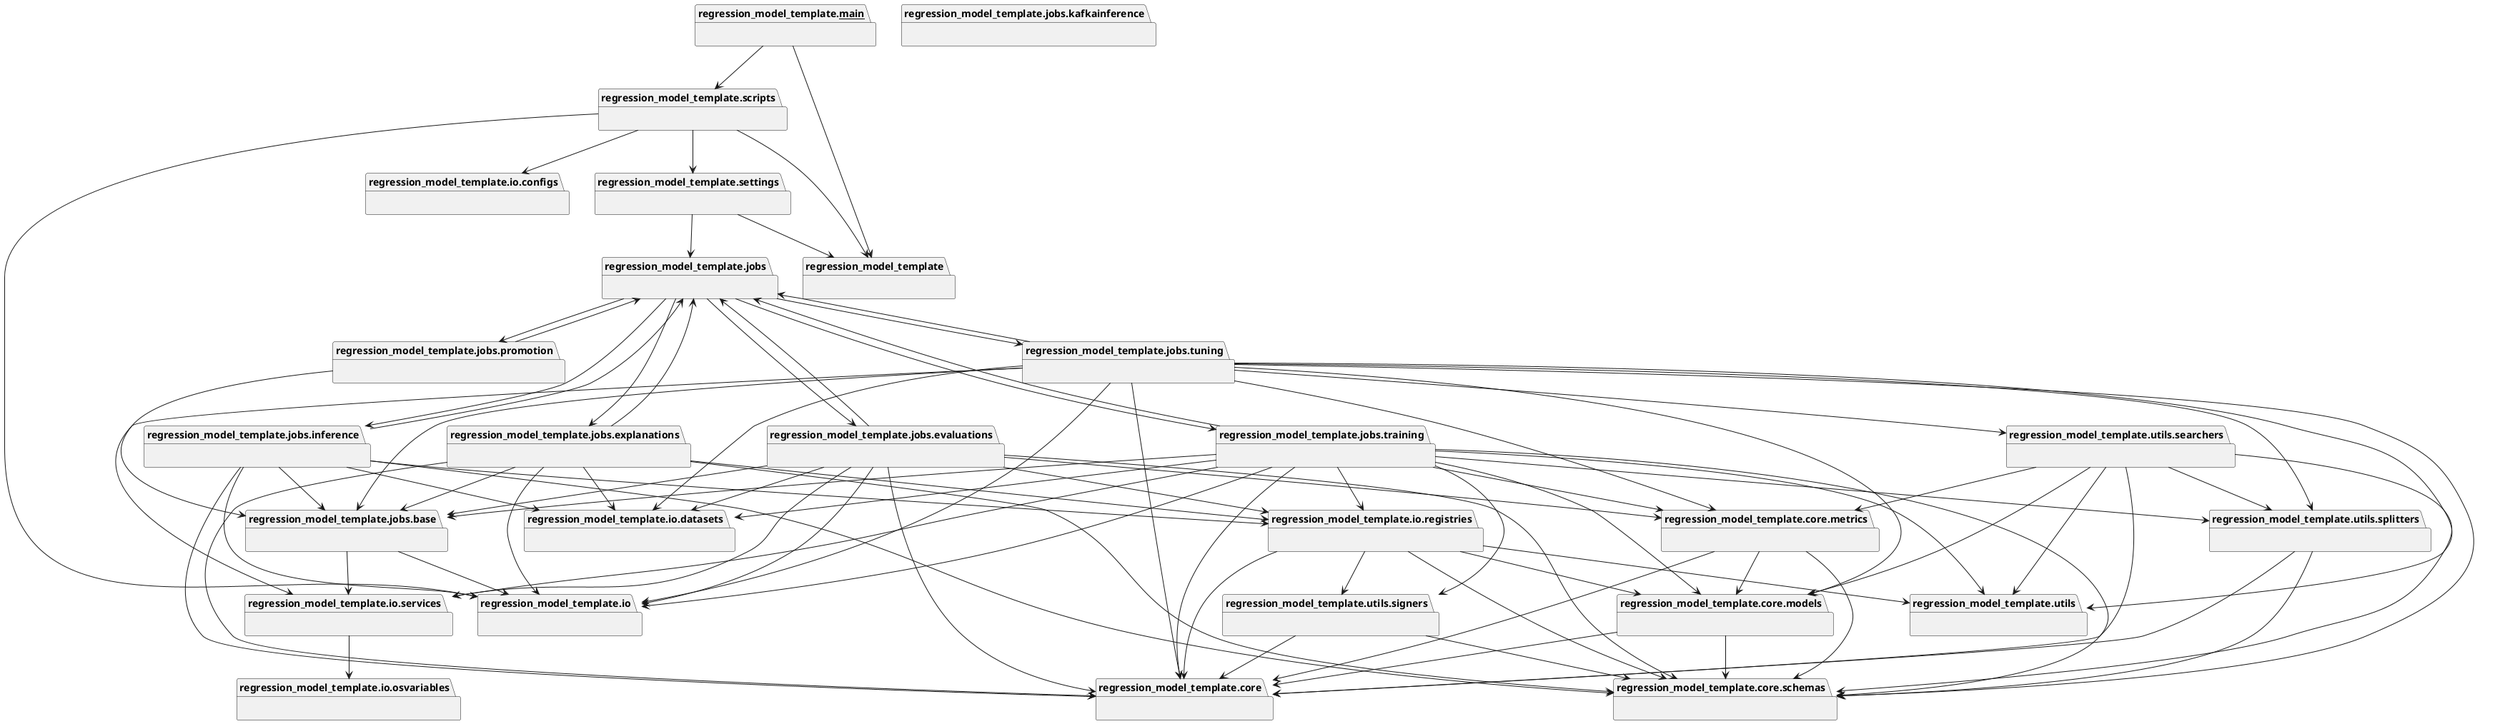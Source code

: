 @startuml packages_model_name
set namespaceSeparator none
package "regression_model_template" as regression_model_template {
}
package "regression_model_template.__main__" as regression_model_template.__main__ {
}
package "regression_model_template.core" as regression_model_template.core {
}
package "regression_model_template.core.metrics" as regression_model_template.core.metrics {
}
package "regression_model_template.core.models" as regression_model_template.core.models {
}
package "regression_model_template.core.schemas" as regression_model_template.core.schemas {
}
package "regression_model_template.io" as regression_model_template.io {
}
package "regression_model_template.io.configs" as regression_model_template.io.configs {
}
package "regression_model_template.io.datasets" as regression_model_template.io.datasets {
}
package "regression_model_template.io.osvariables" as regression_model_template.io.osvariables {
}
package "regression_model_template.io.registries" as regression_model_template.io.registries {
}
package "regression_model_template.io.services" as regression_model_template.io.services {
}
package "regression_model_template.jobs" as regression_model_template.jobs {
}
package "regression_model_template.jobs.base" as regression_model_template.jobs.base {
}
package "regression_model_template.jobs.evaluations" as regression_model_template.jobs.evaluations {
}
package "regression_model_template.jobs.explanations" as regression_model_template.jobs.explanations {
}
package "regression_model_template.jobs.inference" as regression_model_template.jobs.inference {
}
package "regression_model_template.jobs.kafkainference" as regression_model_template.jobs.kafkainference {
}
package "regression_model_template.jobs.promotion" as regression_model_template.jobs.promotion {
}
package "regression_model_template.jobs.training" as regression_model_template.jobs.training {
}
package "regression_model_template.jobs.tuning" as regression_model_template.jobs.tuning {
}
package "regression_model_template.scripts" as regression_model_template.scripts {
}
package "regression_model_template.settings" as regression_model_template.settings {
}
package "regression_model_template.utils" as regression_model_template.utils {
}
package "regression_model_template.utils.searchers" as regression_model_template.utils.searchers {
}
package "regression_model_template.utils.signers" as regression_model_template.utils.signers {
}
package "regression_model_template.utils.splitters" as regression_model_template.utils.splitters {
}
regression_model_template.__main__ --> regression_model_template
regression_model_template.__main__ --> regression_model_template.scripts
regression_model_template.core.metrics --> regression_model_template.core
regression_model_template.core.metrics --> regression_model_template.core.models
regression_model_template.core.metrics --> regression_model_template.core.schemas
regression_model_template.core.models --> regression_model_template.core
regression_model_template.core.models --> regression_model_template.core.schemas
regression_model_template.io.registries --> regression_model_template.core
regression_model_template.io.registries --> regression_model_template.core.models
regression_model_template.io.registries --> regression_model_template.core.schemas
regression_model_template.io.registries --> regression_model_template.utils
regression_model_template.io.registries --> regression_model_template.utils.signers
regression_model_template.io.services --> regression_model_template.io.osvariables
regression_model_template.jobs --> regression_model_template.jobs.evaluations
regression_model_template.jobs --> regression_model_template.jobs.explanations
regression_model_template.jobs --> regression_model_template.jobs.inference
regression_model_template.jobs --> regression_model_template.jobs.promotion
regression_model_template.jobs --> regression_model_template.jobs.training
regression_model_template.jobs --> regression_model_template.jobs.tuning
regression_model_template.jobs.base --> regression_model_template.io
regression_model_template.jobs.base --> regression_model_template.io.services
regression_model_template.jobs.evaluations --> regression_model_template.core
regression_model_template.jobs.evaluations --> regression_model_template.core.metrics
regression_model_template.jobs.evaluations --> regression_model_template.core.schemas
regression_model_template.jobs.evaluations --> regression_model_template.io
regression_model_template.jobs.evaluations --> regression_model_template.io.datasets
regression_model_template.jobs.evaluations --> regression_model_template.io.registries
regression_model_template.jobs.evaluations --> regression_model_template.io.services
regression_model_template.jobs.evaluations --> regression_model_template.jobs
regression_model_template.jobs.evaluations --> regression_model_template.jobs.base
regression_model_template.jobs.explanations --> regression_model_template.core
regression_model_template.jobs.explanations --> regression_model_template.core.schemas
regression_model_template.jobs.explanations --> regression_model_template.io
regression_model_template.jobs.explanations --> regression_model_template.io.datasets
regression_model_template.jobs.explanations --> regression_model_template.io.registries
regression_model_template.jobs.explanations --> regression_model_template.jobs
regression_model_template.jobs.explanations --> regression_model_template.jobs.base
regression_model_template.jobs.inference --> regression_model_template.core
regression_model_template.jobs.inference --> regression_model_template.core.schemas
regression_model_template.jobs.inference --> regression_model_template.io
regression_model_template.jobs.inference --> regression_model_template.io.datasets
regression_model_template.jobs.inference --> regression_model_template.io.registries
regression_model_template.jobs.inference --> regression_model_template.jobs
regression_model_template.jobs.inference --> regression_model_template.jobs.base
regression_model_template.jobs.promotion --> regression_model_template.jobs
regression_model_template.jobs.promotion --> regression_model_template.jobs.base
regression_model_template.jobs.training --> regression_model_template.core
regression_model_template.jobs.training --> regression_model_template.core.metrics
regression_model_template.jobs.training --> regression_model_template.core.models
regression_model_template.jobs.training --> regression_model_template.core.schemas
regression_model_template.jobs.training --> regression_model_template.io
regression_model_template.jobs.training --> regression_model_template.io.datasets
regression_model_template.jobs.training --> regression_model_template.io.registries
regression_model_template.jobs.training --> regression_model_template.io.services
regression_model_template.jobs.training --> regression_model_template.jobs
regression_model_template.jobs.training --> regression_model_template.jobs.base
regression_model_template.jobs.training --> regression_model_template.utils
regression_model_template.jobs.training --> regression_model_template.utils.signers
regression_model_template.jobs.training --> regression_model_template.utils.splitters
regression_model_template.jobs.tuning --> regression_model_template.core
regression_model_template.jobs.tuning --> regression_model_template.core.metrics
regression_model_template.jobs.tuning --> regression_model_template.core.models
regression_model_template.jobs.tuning --> regression_model_template.core.schemas
regression_model_template.jobs.tuning --> regression_model_template.io
regression_model_template.jobs.tuning --> regression_model_template.io.datasets
regression_model_template.jobs.tuning --> regression_model_template.io.services
regression_model_template.jobs.tuning --> regression_model_template.jobs
regression_model_template.jobs.tuning --> regression_model_template.jobs.base
regression_model_template.jobs.tuning --> regression_model_template.utils
regression_model_template.jobs.tuning --> regression_model_template.utils.searchers
regression_model_template.jobs.tuning --> regression_model_template.utils.splitters
regression_model_template.scripts --> regression_model_template
regression_model_template.scripts --> regression_model_template.io
regression_model_template.scripts --> regression_model_template.io.configs
regression_model_template.scripts --> regression_model_template.settings
regression_model_template.settings --> regression_model_template
regression_model_template.settings --> regression_model_template.jobs
regression_model_template.utils.searchers --> regression_model_template.core
regression_model_template.utils.searchers --> regression_model_template.core.metrics
regression_model_template.utils.searchers --> regression_model_template.core.models
regression_model_template.utils.searchers --> regression_model_template.core.schemas
regression_model_template.utils.searchers --> regression_model_template.utils
regression_model_template.utils.searchers --> regression_model_template.utils.splitters
regression_model_template.utils.signers --> regression_model_template.core
regression_model_template.utils.signers --> regression_model_template.core.schemas
regression_model_template.utils.splitters --> regression_model_template.core
regression_model_template.utils.splitters --> regression_model_template.core.schemas
@enduml
